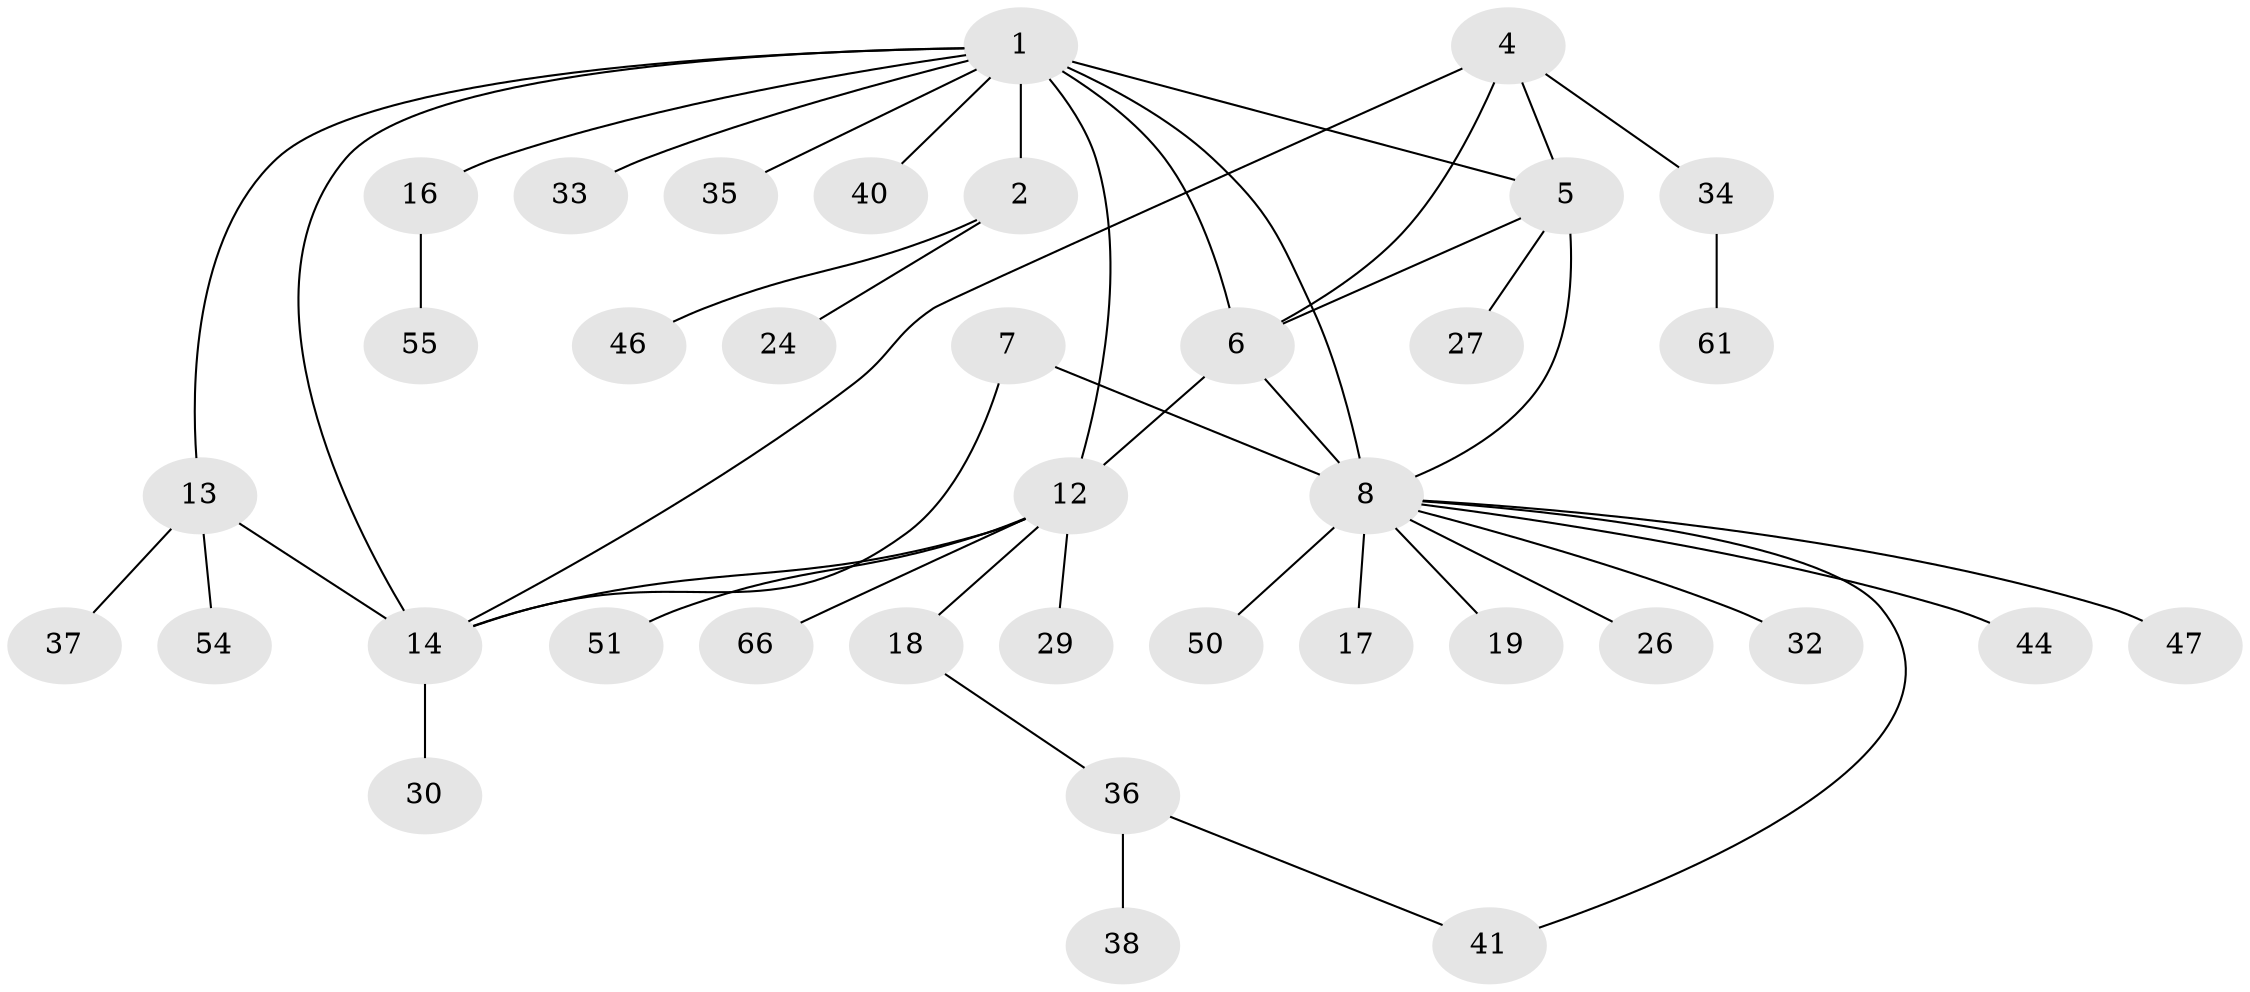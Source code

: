 // original degree distribution, {4: 0.02702702702702703, 3: 0.13513513513513514, 14: 0.013513513513513514, 6: 0.013513513513513514, 5: 0.02702702702702703, 8: 0.02702702702702703, 11: 0.013513513513513514, 7: 0.02702702702702703, 2: 0.16216216216216217, 1: 0.5540540540540541}
// Generated by graph-tools (version 1.1) at 2025/15/03/09/25 04:15:53]
// undirected, 37 vertices, 46 edges
graph export_dot {
graph [start="1"]
  node [color=gray90,style=filled];
  1 [super="+25+28+3"];
  2 [super="+20"];
  4;
  5 [super="+65"];
  6 [super="+56+10+39"];
  7;
  8 [super="+9+52+59+58+42+21"];
  12 [super="+45"];
  13;
  14 [super="+15+22"];
  16;
  17;
  18;
  19 [super="+64+71"];
  24;
  26;
  27 [super="+48"];
  29;
  30;
  32;
  33;
  34;
  35;
  36;
  37;
  38;
  40;
  41;
  44;
  46;
  47;
  50;
  51;
  54;
  55;
  61;
  66;
  1 -- 2 [weight=2];
  1 -- 33;
  1 -- 35;
  1 -- 5;
  1 -- 6;
  1 -- 40;
  1 -- 8 [weight=2];
  1 -- 12;
  1 -- 13;
  1 -- 16;
  1 -- 14;
  2 -- 24;
  2 -- 46;
  4 -- 5;
  4 -- 6;
  4 -- 14;
  4 -- 34;
  5 -- 6;
  5 -- 27;
  5 -- 8;
  6 -- 8;
  6 -- 12;
  7 -- 8 [weight=2];
  7 -- 14;
  8 -- 17;
  8 -- 32;
  8 -- 41;
  8 -- 50;
  8 -- 19;
  8 -- 26;
  8 -- 44;
  8 -- 47;
  12 -- 14;
  12 -- 18;
  12 -- 29;
  12 -- 51;
  12 -- 66;
  13 -- 14 [weight=2];
  13 -- 37;
  13 -- 54;
  14 -- 30;
  16 -- 55;
  18 -- 36;
  34 -- 61;
  36 -- 38;
  36 -- 41;
}
